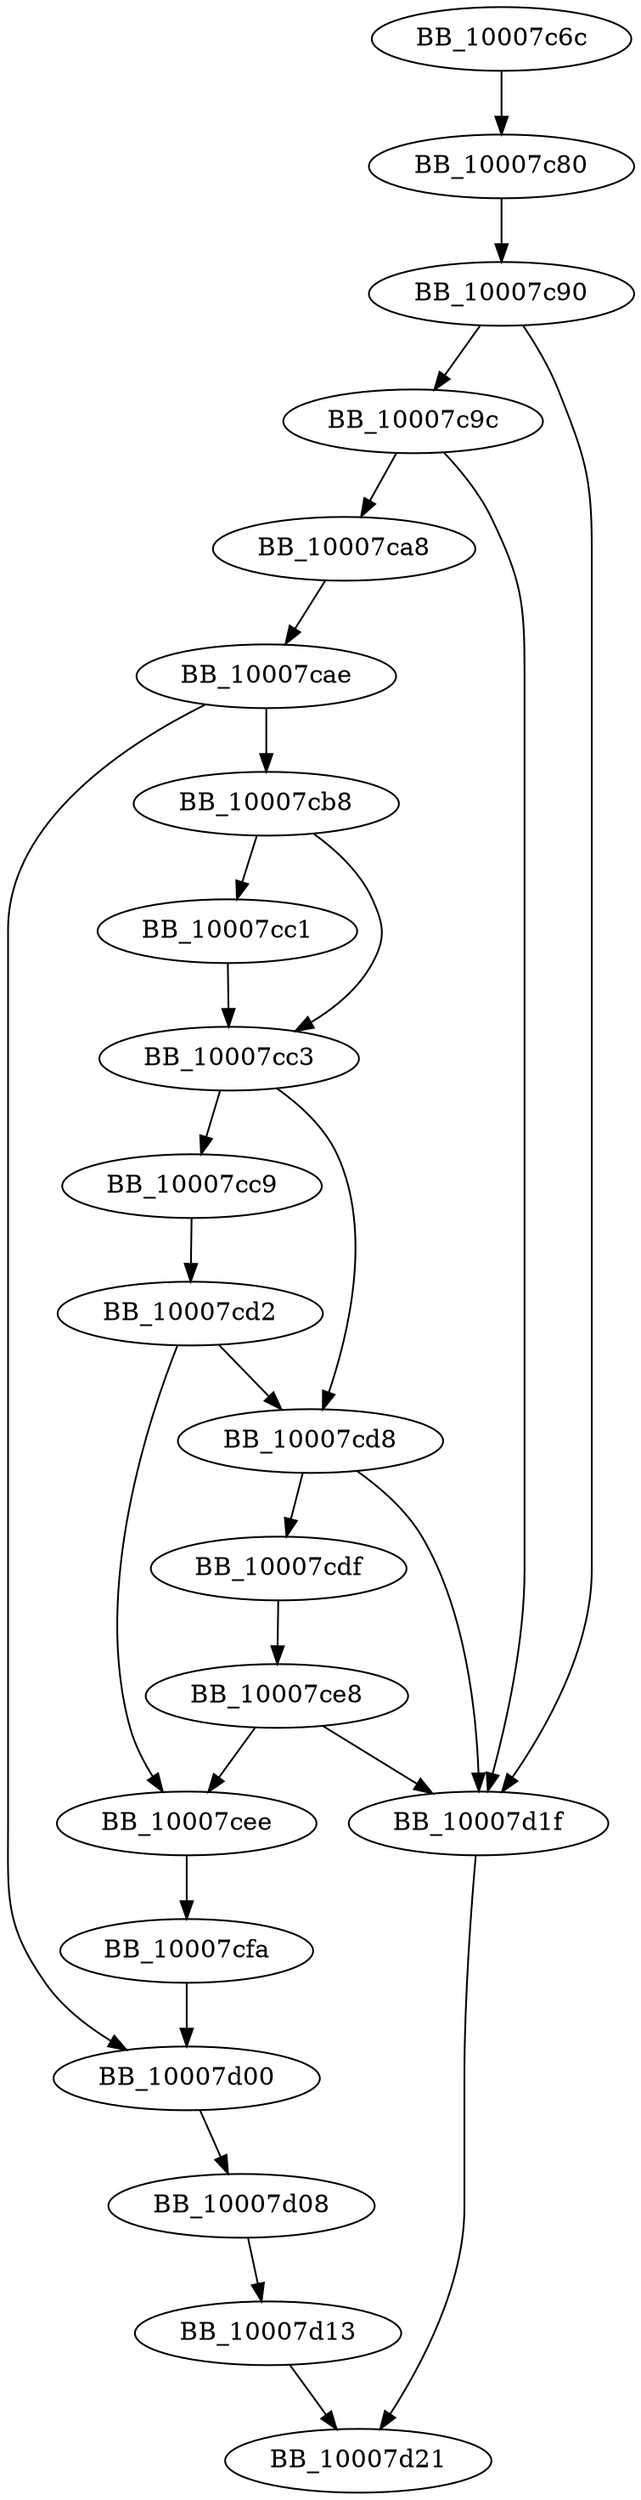 DiGraph __onexit_nolock{
BB_10007c6c->BB_10007c80
BB_10007c80->BB_10007c90
BB_10007c90->BB_10007c9c
BB_10007c90->BB_10007d1f
BB_10007c9c->BB_10007ca8
BB_10007c9c->BB_10007d1f
BB_10007ca8->BB_10007cae
BB_10007cae->BB_10007cb8
BB_10007cae->BB_10007d00
BB_10007cb8->BB_10007cc1
BB_10007cb8->BB_10007cc3
BB_10007cc1->BB_10007cc3
BB_10007cc3->BB_10007cc9
BB_10007cc3->BB_10007cd8
BB_10007cc9->BB_10007cd2
BB_10007cd2->BB_10007cd8
BB_10007cd2->BB_10007cee
BB_10007cd8->BB_10007cdf
BB_10007cd8->BB_10007d1f
BB_10007cdf->BB_10007ce8
BB_10007ce8->BB_10007cee
BB_10007ce8->BB_10007d1f
BB_10007cee->BB_10007cfa
BB_10007cfa->BB_10007d00
BB_10007d00->BB_10007d08
BB_10007d08->BB_10007d13
BB_10007d13->BB_10007d21
BB_10007d1f->BB_10007d21
}
